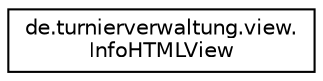digraph "Grafische Darstellung der Klassenhierarchie"
{
  edge [fontname="Helvetica",fontsize="10",labelfontname="Helvetica",labelfontsize="10"];
  node [fontname="Helvetica",fontsize="10",shape=record];
  rankdir="LR";
  Node1 [label="de.turnierverwaltung.view.\lInfoHTMLView",height=0.2,width=0.4,color="black", fillcolor="white", style="filled",URL="$classde_1_1turnierverwaltung_1_1view_1_1_info_h_t_m_l_view.html"];
}
